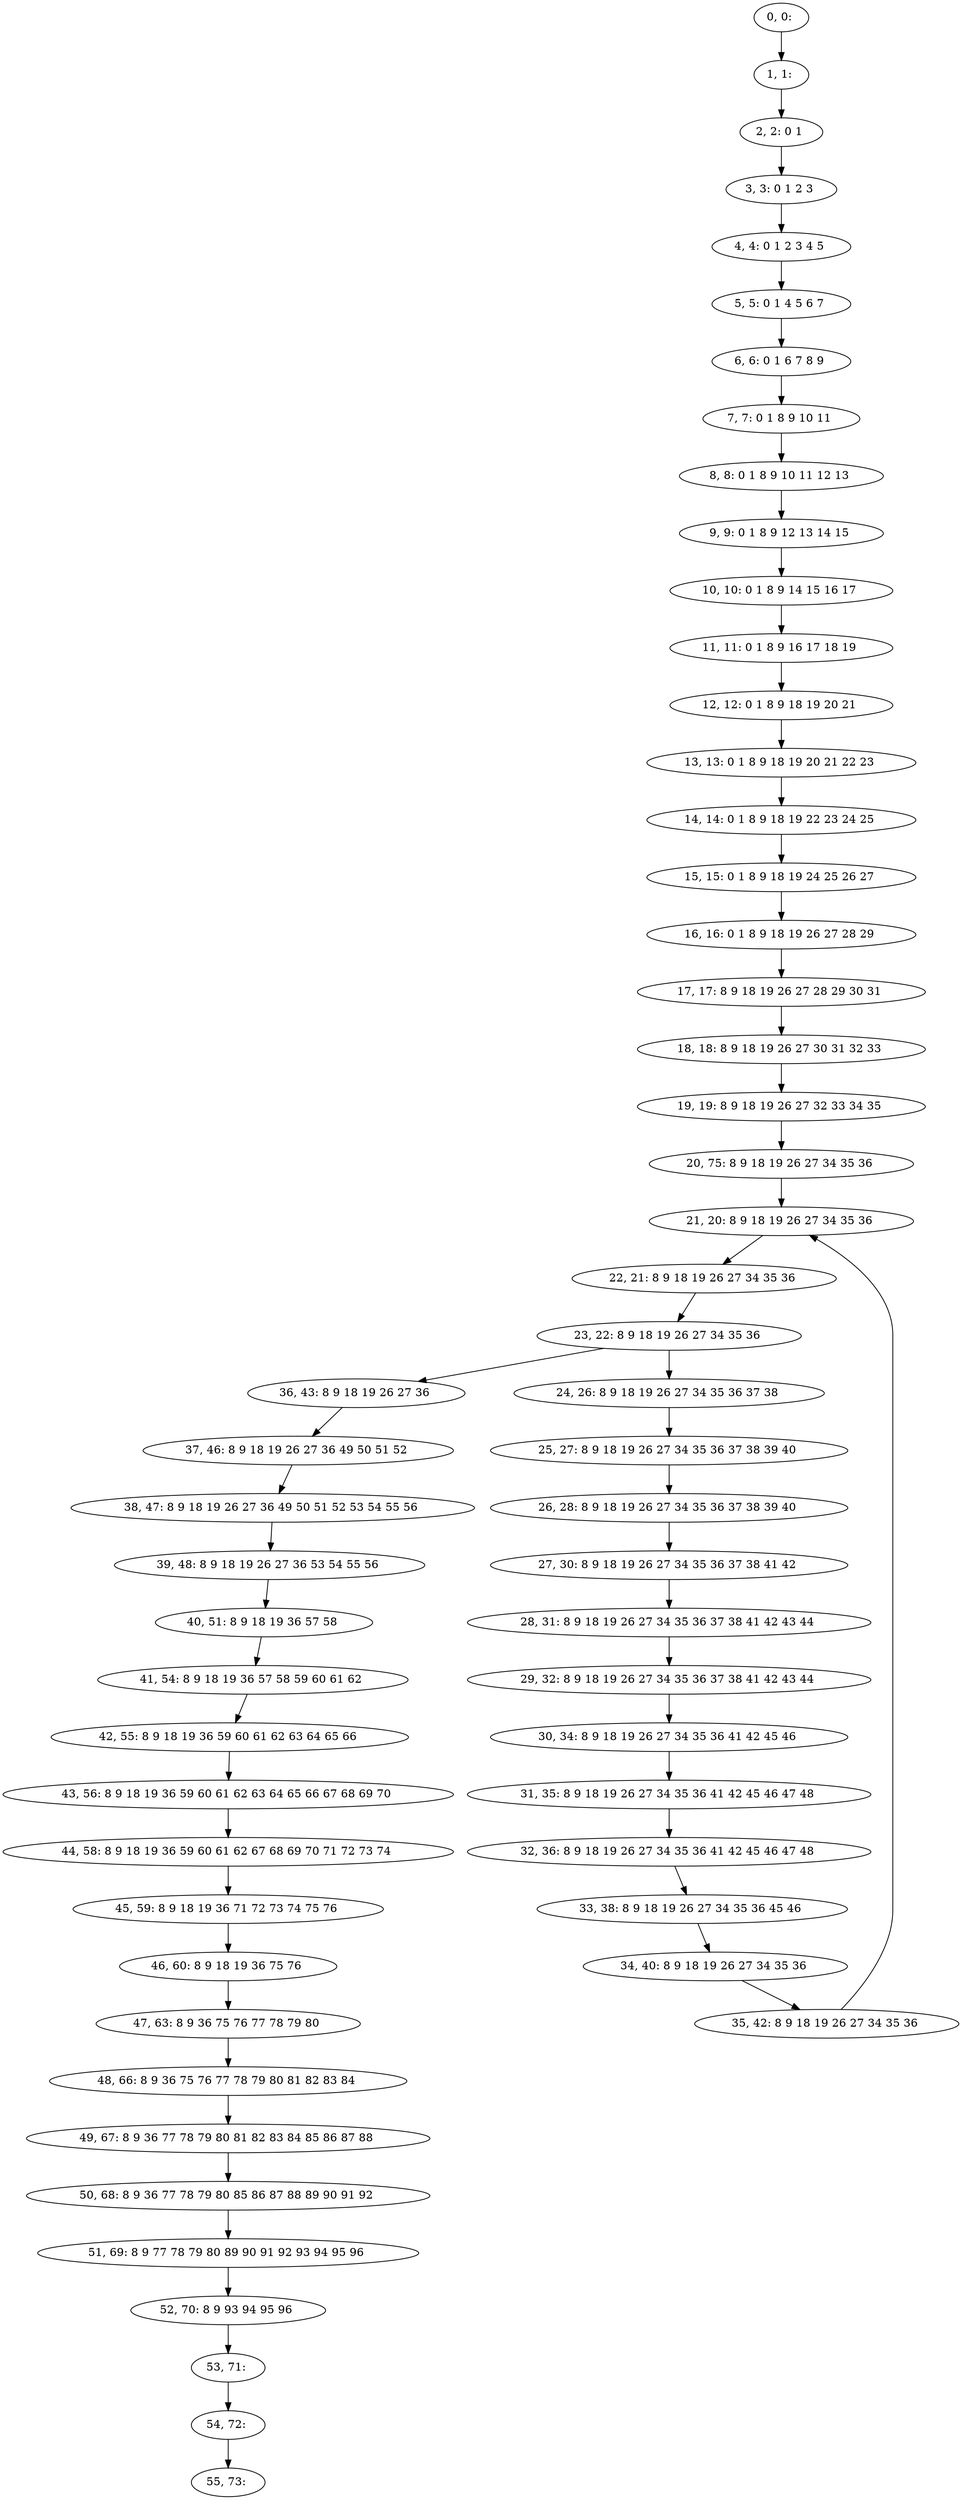 digraph G {
0[label="0, 0: "];
1[label="1, 1: "];
2[label="2, 2: 0 1 "];
3[label="3, 3: 0 1 2 3 "];
4[label="4, 4: 0 1 2 3 4 5 "];
5[label="5, 5: 0 1 4 5 6 7 "];
6[label="6, 6: 0 1 6 7 8 9 "];
7[label="7, 7: 0 1 8 9 10 11 "];
8[label="8, 8: 0 1 8 9 10 11 12 13 "];
9[label="9, 9: 0 1 8 9 12 13 14 15 "];
10[label="10, 10: 0 1 8 9 14 15 16 17 "];
11[label="11, 11: 0 1 8 9 16 17 18 19 "];
12[label="12, 12: 0 1 8 9 18 19 20 21 "];
13[label="13, 13: 0 1 8 9 18 19 20 21 22 23 "];
14[label="14, 14: 0 1 8 9 18 19 22 23 24 25 "];
15[label="15, 15: 0 1 8 9 18 19 24 25 26 27 "];
16[label="16, 16: 0 1 8 9 18 19 26 27 28 29 "];
17[label="17, 17: 8 9 18 19 26 27 28 29 30 31 "];
18[label="18, 18: 8 9 18 19 26 27 30 31 32 33 "];
19[label="19, 19: 8 9 18 19 26 27 32 33 34 35 "];
20[label="20, 75: 8 9 18 19 26 27 34 35 36 "];
21[label="21, 20: 8 9 18 19 26 27 34 35 36 "];
22[label="22, 21: 8 9 18 19 26 27 34 35 36 "];
23[label="23, 22: 8 9 18 19 26 27 34 35 36 "];
24[label="24, 26: 8 9 18 19 26 27 34 35 36 37 38 "];
25[label="25, 27: 8 9 18 19 26 27 34 35 36 37 38 39 40 "];
26[label="26, 28: 8 9 18 19 26 27 34 35 36 37 38 39 40 "];
27[label="27, 30: 8 9 18 19 26 27 34 35 36 37 38 41 42 "];
28[label="28, 31: 8 9 18 19 26 27 34 35 36 37 38 41 42 43 44 "];
29[label="29, 32: 8 9 18 19 26 27 34 35 36 37 38 41 42 43 44 "];
30[label="30, 34: 8 9 18 19 26 27 34 35 36 41 42 45 46 "];
31[label="31, 35: 8 9 18 19 26 27 34 35 36 41 42 45 46 47 48 "];
32[label="32, 36: 8 9 18 19 26 27 34 35 36 41 42 45 46 47 48 "];
33[label="33, 38: 8 9 18 19 26 27 34 35 36 45 46 "];
34[label="34, 40: 8 9 18 19 26 27 34 35 36 "];
35[label="35, 42: 8 9 18 19 26 27 34 35 36 "];
36[label="36, 43: 8 9 18 19 26 27 36 "];
37[label="37, 46: 8 9 18 19 26 27 36 49 50 51 52 "];
38[label="38, 47: 8 9 18 19 26 27 36 49 50 51 52 53 54 55 56 "];
39[label="39, 48: 8 9 18 19 26 27 36 53 54 55 56 "];
40[label="40, 51: 8 9 18 19 36 57 58 "];
41[label="41, 54: 8 9 18 19 36 57 58 59 60 61 62 "];
42[label="42, 55: 8 9 18 19 36 59 60 61 62 63 64 65 66 "];
43[label="43, 56: 8 9 18 19 36 59 60 61 62 63 64 65 66 67 68 69 70 "];
44[label="44, 58: 8 9 18 19 36 59 60 61 62 67 68 69 70 71 72 73 74 "];
45[label="45, 59: 8 9 18 19 36 71 72 73 74 75 76 "];
46[label="46, 60: 8 9 18 19 36 75 76 "];
47[label="47, 63: 8 9 36 75 76 77 78 79 80 "];
48[label="48, 66: 8 9 36 75 76 77 78 79 80 81 82 83 84 "];
49[label="49, 67: 8 9 36 77 78 79 80 81 82 83 84 85 86 87 88 "];
50[label="50, 68: 8 9 36 77 78 79 80 85 86 87 88 89 90 91 92 "];
51[label="51, 69: 8 9 77 78 79 80 89 90 91 92 93 94 95 96 "];
52[label="52, 70: 8 9 93 94 95 96 "];
53[label="53, 71: "];
54[label="54, 72: "];
55[label="55, 73: "];
0->1 ;
1->2 ;
2->3 ;
3->4 ;
4->5 ;
5->6 ;
6->7 ;
7->8 ;
8->9 ;
9->10 ;
10->11 ;
11->12 ;
12->13 ;
13->14 ;
14->15 ;
15->16 ;
16->17 ;
17->18 ;
18->19 ;
19->20 ;
20->21 ;
21->22 ;
22->23 ;
23->24 ;
23->36 ;
24->25 ;
25->26 ;
26->27 ;
27->28 ;
28->29 ;
29->30 ;
30->31 ;
31->32 ;
32->33 ;
33->34 ;
34->35 ;
35->21 ;
36->37 ;
37->38 ;
38->39 ;
39->40 ;
40->41 ;
41->42 ;
42->43 ;
43->44 ;
44->45 ;
45->46 ;
46->47 ;
47->48 ;
48->49 ;
49->50 ;
50->51 ;
51->52 ;
52->53 ;
53->54 ;
54->55 ;
}
